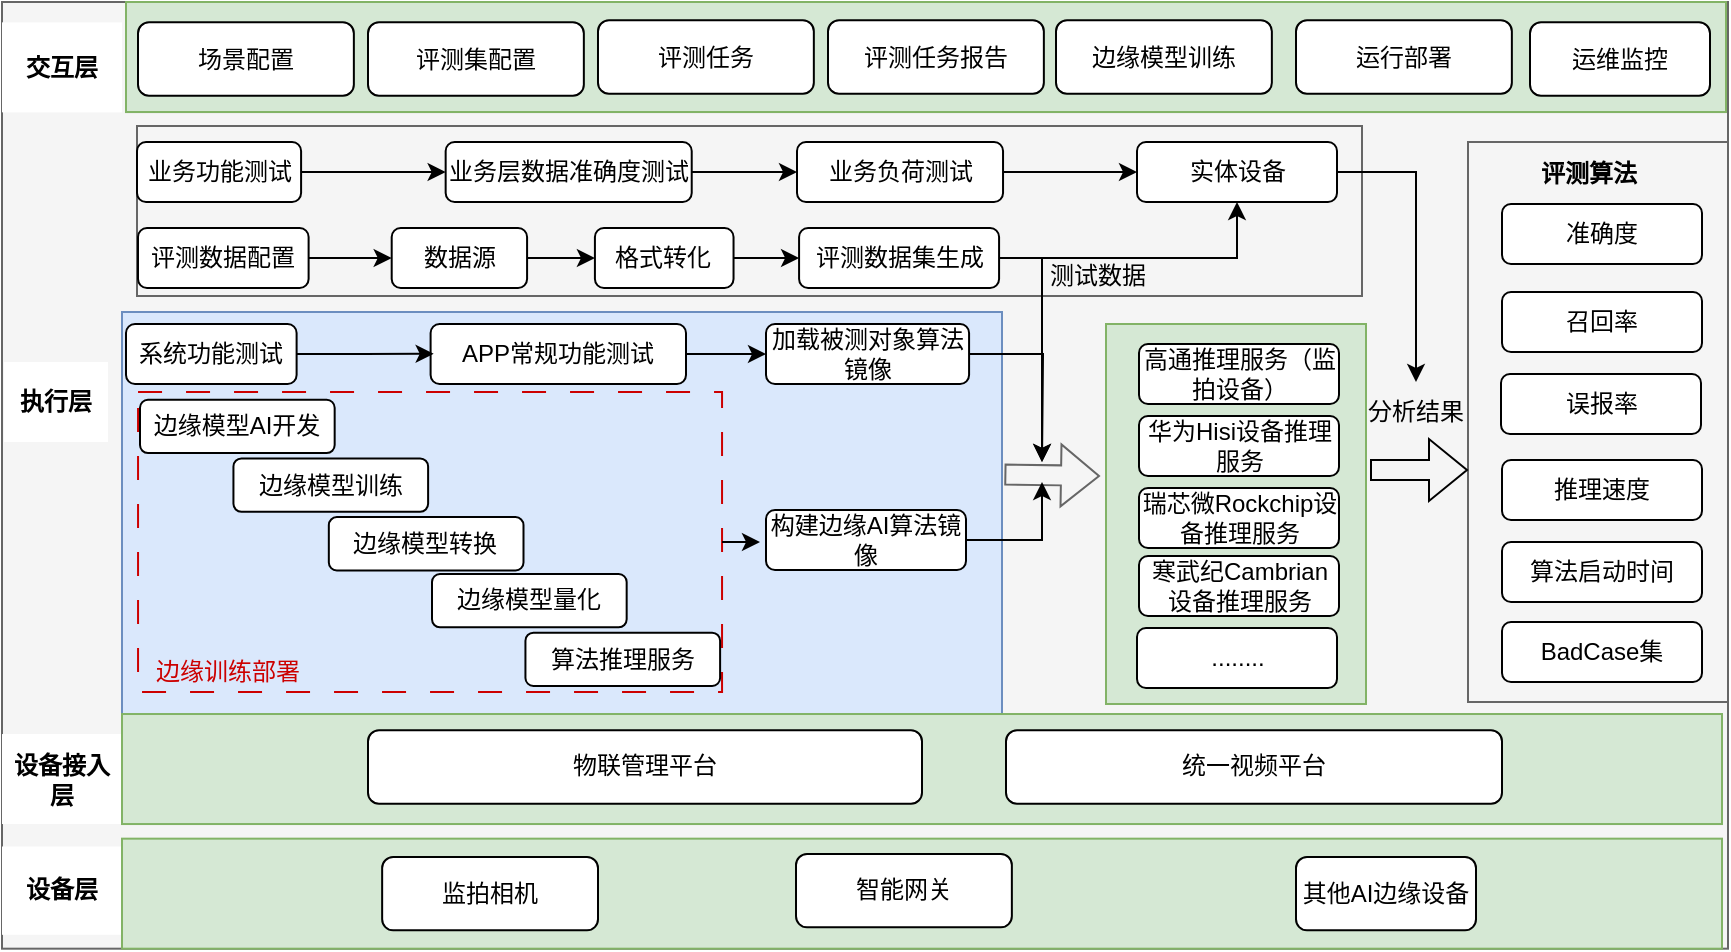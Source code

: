 <mxfile version="21.4.0" type="github">
  <diagram name="Page-1" id="TJKKrF1G9iV3WCQLsghk">
    <mxGraphModel dx="1376" dy="803" grid="1" gridSize="10" guides="1" tooltips="1" connect="1" arrows="1" fold="1" page="1" pageScale="1" pageWidth="827" pageHeight="1169" math="0" shadow="0">
      <root>
        <mxCell id="0" />
        <mxCell id="1" parent="0" />
        <mxCell id="SA38vEnxrq-FMt3wZm_c-181" value="" style="group;fillColor=#f5f5f5;fontColor=#333333;strokeColor=#666666;" parent="1" vertex="1" connectable="0">
          <mxGeometry x="120" y="100" width="863" height="473.34" as="geometry" />
        </mxCell>
        <mxCell id="SA38vEnxrq-FMt3wZm_c-187" value="" style="rounded=0;whiteSpace=wrap;html=1;fillColor=#dae8fc;strokeColor=#6c8ebf;" parent="SA38vEnxrq-FMt3wZm_c-181" vertex="1">
          <mxGeometry x="60" y="155" width="440" height="205" as="geometry" />
        </mxCell>
        <mxCell id="SA38vEnxrq-FMt3wZm_c-184" value="" style="rounded=0;whiteSpace=wrap;html=1;fillColor=#f5f5f5;strokeColor=#666666;fontColor=#333333;" parent="SA38vEnxrq-FMt3wZm_c-181" vertex="1">
          <mxGeometry x="67.5" y="62" width="612.5" height="85" as="geometry" />
        </mxCell>
        <mxCell id="SA38vEnxrq-FMt3wZm_c-8" value="" style="rounded=0;whiteSpace=wrap;html=1;fillColor=none;" parent="SA38vEnxrq-FMt3wZm_c-181" vertex="1">
          <mxGeometry x="62" y="0.01" width="800" height="55" as="geometry" />
        </mxCell>
        <mxCell id="SA38vEnxrq-FMt3wZm_c-4" value="&lt;b&gt;交互层&lt;/b&gt;" style="rounded=0;whiteSpace=wrap;html=1;strokeColor=none;" parent="SA38vEnxrq-FMt3wZm_c-181" vertex="1">
          <mxGeometry y="10.17" width="60" height="45" as="geometry" />
        </mxCell>
        <mxCell id="SA38vEnxrq-FMt3wZm_c-11" value="" style="group;fillColor=#d5e8d4;strokeColor=#82b366;container=0;" parent="SA38vEnxrq-FMt3wZm_c-181" vertex="1" connectable="0">
          <mxGeometry x="62" width="800" height="55.01" as="geometry" />
        </mxCell>
        <mxCell id="SA38vEnxrq-FMt3wZm_c-12" value="&lt;b&gt;执行层&lt;/b&gt;" style="rounded=0;whiteSpace=wrap;html=1;strokeColor=none;" parent="SA38vEnxrq-FMt3wZm_c-181" vertex="1">
          <mxGeometry x="1" y="180" width="52" height="40" as="geometry" />
        </mxCell>
        <mxCell id="SA38vEnxrq-FMt3wZm_c-3" value="场景配置" style="rounded=1;whiteSpace=wrap;html=1;" parent="SA38vEnxrq-FMt3wZm_c-181" vertex="1">
          <mxGeometry x="68.004" y="10.167" width="107.925" height="36.667" as="geometry" />
        </mxCell>
        <mxCell id="SA38vEnxrq-FMt3wZm_c-5" value="评测集配置" style="rounded=1;whiteSpace=wrap;html=1;" parent="SA38vEnxrq-FMt3wZm_c-181" vertex="1">
          <mxGeometry x="183.0" y="10.167" width="107.925" height="36.667" as="geometry" />
        </mxCell>
        <mxCell id="SA38vEnxrq-FMt3wZm_c-6" value="评测任务" style="rounded=1;whiteSpace=wrap;html=1;" parent="SA38vEnxrq-FMt3wZm_c-181" vertex="1">
          <mxGeometry x="297.996" y="9.167" width="107.925" height="36.667" as="geometry" />
        </mxCell>
        <mxCell id="SA38vEnxrq-FMt3wZm_c-7" value="评测任务报告" style="rounded=1;whiteSpace=wrap;html=1;" parent="SA38vEnxrq-FMt3wZm_c-181" vertex="1">
          <mxGeometry x="413.003" y="9.167" width="107.925" height="36.667" as="geometry" />
        </mxCell>
        <mxCell id="SA38vEnxrq-FMt3wZm_c-14" value="运行部署" style="rounded=1;whiteSpace=wrap;html=1;" parent="SA38vEnxrq-FMt3wZm_c-181" vertex="1">
          <mxGeometry x="647.003" y="9.167" width="107.925" height="36.667" as="geometry" />
        </mxCell>
        <mxCell id="SA38vEnxrq-FMt3wZm_c-13" value="边缘模型训练" style="rounded=1;whiteSpace=wrap;html=1;" parent="SA38vEnxrq-FMt3wZm_c-181" vertex="1">
          <mxGeometry x="527.003" y="9.167" width="107.925" height="36.667" as="geometry" />
        </mxCell>
        <mxCell id="SA38vEnxrq-FMt3wZm_c-57" value="运维监控" style="rounded=1;whiteSpace=wrap;html=1;" parent="SA38vEnxrq-FMt3wZm_c-181" vertex="1">
          <mxGeometry x="764" y="10.17" width="90" height="36.67" as="geometry" />
        </mxCell>
        <mxCell id="SA38vEnxrq-FMt3wZm_c-68" value="" style="group" parent="SA38vEnxrq-FMt3wZm_c-181" vertex="1" connectable="0">
          <mxGeometry x="552" y="71" width="190" height="280" as="geometry" />
        </mxCell>
        <mxCell id="SA38vEnxrq-FMt3wZm_c-21" value="" style="rounded=0;whiteSpace=wrap;html=1;fillColor=#d5e8d4;strokeColor=#82b366;" parent="SA38vEnxrq-FMt3wZm_c-68" vertex="1">
          <mxGeometry y="90" width="130" height="190" as="geometry" />
        </mxCell>
        <mxCell id="SA38vEnxrq-FMt3wZm_c-186" style="edgeStyle=orthogonalEdgeStyle;rounded=0;orthogonalLoop=1;jettySize=auto;html=1;exitX=1;exitY=0.5;exitDx=0;exitDy=0;" parent="SA38vEnxrq-FMt3wZm_c-68" source="SA38vEnxrq-FMt3wZm_c-63" target="SA38vEnxrq-FMt3wZm_c-104" edge="1">
          <mxGeometry relative="1" as="geometry" />
        </mxCell>
        <mxCell id="SA38vEnxrq-FMt3wZm_c-63" value="实体设备" style="rounded=1;whiteSpace=wrap;html=1;" parent="SA38vEnxrq-FMt3wZm_c-68" vertex="1">
          <mxGeometry x="15.5" y="-1" width="100" height="30" as="geometry" />
        </mxCell>
        <mxCell id="SA38vEnxrq-FMt3wZm_c-65" value="华为Hisi设备推理服务" style="rounded=1;whiteSpace=wrap;html=1;" parent="SA38vEnxrq-FMt3wZm_c-68" vertex="1">
          <mxGeometry x="16.5" y="136" width="100" height="30" as="geometry" />
        </mxCell>
        <mxCell id="SA38vEnxrq-FMt3wZm_c-66" value="高通推理服务（监拍设备）" style="rounded=1;whiteSpace=wrap;html=1;" parent="SA38vEnxrq-FMt3wZm_c-68" vertex="1">
          <mxGeometry x="16.5" y="100" width="100" height="30" as="geometry" />
        </mxCell>
        <mxCell id="SA38vEnxrq-FMt3wZm_c-97" value="瑞芯微Rockchip设备推理服务" style="rounded=1;whiteSpace=wrap;html=1;" parent="SA38vEnxrq-FMt3wZm_c-68" vertex="1">
          <mxGeometry x="16.5" y="172" width="100" height="30" as="geometry" />
        </mxCell>
        <mxCell id="SA38vEnxrq-FMt3wZm_c-98" value="寒武纪Cambrian设备推理服务" style="rounded=1;whiteSpace=wrap;html=1;" parent="SA38vEnxrq-FMt3wZm_c-68" vertex="1">
          <mxGeometry x="16.5" y="206" width="100" height="30" as="geometry" />
        </mxCell>
        <mxCell id="SA38vEnxrq-FMt3wZm_c-99" value="........" style="rounded=1;whiteSpace=wrap;html=1;" parent="SA38vEnxrq-FMt3wZm_c-68" vertex="1">
          <mxGeometry x="15.5" y="242" width="100" height="30" as="geometry" />
        </mxCell>
        <mxCell id="SA38vEnxrq-FMt3wZm_c-104" value="分析结果" style="text;html=1;strokeColor=none;fillColor=none;align=center;verticalAlign=middle;whiteSpace=wrap;rounded=0;" parent="SA38vEnxrq-FMt3wZm_c-68" vertex="1">
          <mxGeometry x="130" y="119" width="50" height="30" as="geometry" />
        </mxCell>
        <mxCell id="SA38vEnxrq-FMt3wZm_c-70" value="" style="group" parent="SA38vEnxrq-FMt3wZm_c-181" vertex="1" connectable="0">
          <mxGeometry x="733" y="70" width="130" height="280" as="geometry" />
        </mxCell>
        <mxCell id="SA38vEnxrq-FMt3wZm_c-71" value="" style="rounded=0;whiteSpace=wrap;html=1;fillColor=#f5f5f5;strokeColor=#666666;fontColor=#333333;" parent="SA38vEnxrq-FMt3wZm_c-70" vertex="1">
          <mxGeometry width="130" height="280" as="geometry" />
        </mxCell>
        <mxCell id="SA38vEnxrq-FMt3wZm_c-72" value="&lt;b&gt;评测算法&lt;/b&gt;" style="text;html=1;strokeColor=none;fillColor=none;align=center;verticalAlign=middle;whiteSpace=wrap;rounded=0;" parent="SA38vEnxrq-FMt3wZm_c-70" vertex="1">
          <mxGeometry x="3.5" y="1" width="113" height="30" as="geometry" />
        </mxCell>
        <mxCell id="SA38vEnxrq-FMt3wZm_c-74" value="准确度" style="rounded=1;whiteSpace=wrap;html=1;" parent="SA38vEnxrq-FMt3wZm_c-70" vertex="1">
          <mxGeometry x="17" y="31" width="100" height="30" as="geometry" />
        </mxCell>
        <mxCell id="SA38vEnxrq-FMt3wZm_c-75" value="误报率" style="rounded=1;whiteSpace=wrap;html=1;" parent="SA38vEnxrq-FMt3wZm_c-70" vertex="1">
          <mxGeometry x="16.5" y="116" width="100" height="30" as="geometry" />
        </mxCell>
        <mxCell id="SA38vEnxrq-FMt3wZm_c-76" value="召回率" style="rounded=1;whiteSpace=wrap;html=1;" parent="SA38vEnxrq-FMt3wZm_c-70" vertex="1">
          <mxGeometry x="17" y="75" width="100" height="30" as="geometry" />
        </mxCell>
        <mxCell id="SA38vEnxrq-FMt3wZm_c-101" value="推理速度" style="rounded=1;whiteSpace=wrap;html=1;" parent="SA38vEnxrq-FMt3wZm_c-70" vertex="1">
          <mxGeometry x="17" y="159" width="100" height="30" as="geometry" />
        </mxCell>
        <mxCell id="SA38vEnxrq-FMt3wZm_c-102" value="算法启动时间" style="rounded=1;whiteSpace=wrap;html=1;" parent="SA38vEnxrq-FMt3wZm_c-70" vertex="1">
          <mxGeometry x="17" y="200" width="100" height="30" as="geometry" />
        </mxCell>
        <mxCell id="SA38vEnxrq-FMt3wZm_c-103" value="BadCase集" style="rounded=1;whiteSpace=wrap;html=1;" parent="SA38vEnxrq-FMt3wZm_c-70" vertex="1">
          <mxGeometry x="17" y="240" width="100" height="30" as="geometry" />
        </mxCell>
        <mxCell id="SA38vEnxrq-FMt3wZm_c-78" value="" style="shape=flexArrow;endArrow=classic;html=1;rounded=0;" parent="SA38vEnxrq-FMt3wZm_c-181" edge="1">
          <mxGeometry width="50" height="50" relative="1" as="geometry">
            <mxPoint x="684" y="234" as="sourcePoint" />
            <mxPoint x="733" y="234" as="targetPoint" />
          </mxGeometry>
        </mxCell>
        <mxCell id="SA38vEnxrq-FMt3wZm_c-105" value="测试数据" style="text;html=1;strokeColor=none;fillColor=none;align=center;verticalAlign=middle;whiteSpace=wrap;rounded=0;rotation=0;" parent="SA38vEnxrq-FMt3wZm_c-181" vertex="1">
          <mxGeometry x="523" y="127" width="50" height="20" as="geometry" />
        </mxCell>
        <mxCell id="SA38vEnxrq-FMt3wZm_c-130" value="" style="group;fillColor=none;strokeColor=none;" parent="SA38vEnxrq-FMt3wZm_c-181" vertex="1" connectable="0">
          <mxGeometry x="69" y="190" width="292" height="160" as="geometry" />
        </mxCell>
        <mxCell id="SA38vEnxrq-FMt3wZm_c-126" value="" style="rounded=0;whiteSpace=wrap;html=1;dashed=1;dashPattern=12 12;fillColor=none;fillStyle=auto;strokeColor=#CC0000;gradientColor=#97d077;" parent="SA38vEnxrq-FMt3wZm_c-130" vertex="1">
          <mxGeometry x="-0.973" y="5" width="292" height="150" as="geometry" />
        </mxCell>
        <mxCell id="SA38vEnxrq-FMt3wZm_c-62" value="边缘模型AI开发" style="rounded=1;whiteSpace=wrap;html=1;" parent="SA38vEnxrq-FMt3wZm_c-130" vertex="1">
          <mxGeometry y="8.889" width="97.333" height="26.667" as="geometry" />
        </mxCell>
        <mxCell id="SA38vEnxrq-FMt3wZm_c-109" value="边缘模型训练" style="rounded=1;whiteSpace=wrap;html=1;" parent="SA38vEnxrq-FMt3wZm_c-130" vertex="1">
          <mxGeometry x="46.72" y="38.222" width="97.333" height="26.667" as="geometry" />
        </mxCell>
        <mxCell id="SA38vEnxrq-FMt3wZm_c-110" value="边缘模型转换" style="rounded=1;whiteSpace=wrap;html=1;" parent="SA38vEnxrq-FMt3wZm_c-130" vertex="1">
          <mxGeometry x="94.413" y="67.556" width="97.333" height="26.667" as="geometry" />
        </mxCell>
        <mxCell id="SA38vEnxrq-FMt3wZm_c-111" value="边缘模型量化" style="rounded=1;whiteSpace=wrap;html=1;" parent="SA38vEnxrq-FMt3wZm_c-130" vertex="1">
          <mxGeometry x="146" y="96" width="97.333" height="26.667" as="geometry" />
        </mxCell>
        <mxCell id="SA38vEnxrq-FMt3wZm_c-112" value="算法推理服务" style="rounded=1;whiteSpace=wrap;html=1;" parent="SA38vEnxrq-FMt3wZm_c-130" vertex="1">
          <mxGeometry x="192.72" y="125.333" width="97.333" height="26.667" as="geometry" />
        </mxCell>
        <mxCell id="SA38vEnxrq-FMt3wZm_c-182" value="&lt;font color=&quot;#cc0000&quot;&gt;边缘训练部署&lt;/font&gt;" style="text;html=1;strokeColor=none;fillColor=none;align=center;verticalAlign=middle;whiteSpace=wrap;rounded=0;" parent="SA38vEnxrq-FMt3wZm_c-130" vertex="1">
          <mxGeometry x="-0.973" y="135.879" width="90.361" height="19.119" as="geometry" />
        </mxCell>
        <mxCell id="SA38vEnxrq-FMt3wZm_c-140" value="构建边缘AI算法镜像" style="rounded=1;whiteSpace=wrap;html=1;" parent="SA38vEnxrq-FMt3wZm_c-181" vertex="1">
          <mxGeometry x="382" y="254" width="100" height="30" as="geometry" />
        </mxCell>
        <mxCell id="SA38vEnxrq-FMt3wZm_c-142" value="" style="group" parent="SA38vEnxrq-FMt3wZm_c-181" vertex="1" connectable="0">
          <mxGeometry x="62" y="160" width="421.54" height="31" as="geometry" />
        </mxCell>
        <mxCell id="SA38vEnxrq-FMt3wZm_c-61" value="系统功能测试" style="rounded=1;whiteSpace=wrap;html=1;" parent="SA38vEnxrq-FMt3wZm_c-142" vertex="1">
          <mxGeometry y="1" width="85.307" height="30" as="geometry" />
        </mxCell>
        <mxCell id="SA38vEnxrq-FMt3wZm_c-147" style="edgeStyle=orthogonalEdgeStyle;rounded=0;orthogonalLoop=1;jettySize=auto;html=1;exitX=1;exitY=0.5;exitDx=0;exitDy=0;entryX=0;entryY=0.5;entryDx=0;entryDy=0;" parent="SA38vEnxrq-FMt3wZm_c-142" source="SA38vEnxrq-FMt3wZm_c-136" target="SA38vEnxrq-FMt3wZm_c-138" edge="1">
          <mxGeometry relative="1" as="geometry" />
        </mxCell>
        <mxCell id="SA38vEnxrq-FMt3wZm_c-136" value="APP常规功能测试" style="rounded=1;whiteSpace=wrap;html=1;" parent="SA38vEnxrq-FMt3wZm_c-142" vertex="1">
          <mxGeometry x="152.3" y="1" width="127.7" height="30" as="geometry" />
        </mxCell>
        <mxCell id="SA38vEnxrq-FMt3wZm_c-137" style="edgeStyle=orthogonalEdgeStyle;rounded=0;orthogonalLoop=1;jettySize=auto;html=1;exitX=1;exitY=0.5;exitDx=0;exitDy=0;entryX=0.012;entryY=0.496;entryDx=0;entryDy=0;entryPerimeter=0;" parent="SA38vEnxrq-FMt3wZm_c-142" source="SA38vEnxrq-FMt3wZm_c-61" target="SA38vEnxrq-FMt3wZm_c-136" edge="1">
          <mxGeometry relative="1" as="geometry" />
        </mxCell>
        <mxCell id="SA38vEnxrq-FMt3wZm_c-138" value="加载被测对象算法镜像" style="rounded=1;whiteSpace=wrap;html=1;" parent="SA38vEnxrq-FMt3wZm_c-142" vertex="1">
          <mxGeometry x="320" y="1" width="101.54" height="30" as="geometry" />
        </mxCell>
        <mxCell id="SA38vEnxrq-FMt3wZm_c-157" value="" style="shape=flexArrow;endArrow=classic;html=1;rounded=0;exitX=0.044;exitY=0.975;exitDx=0;exitDy=0;exitPerimeter=0;fillColor=#f5f5f5;strokeColor=#666666;" parent="SA38vEnxrq-FMt3wZm_c-181" edge="1">
          <mxGeometry width="50" height="50" relative="1" as="geometry">
            <mxPoint x="501.2" y="236.24" as="sourcePoint" />
            <mxPoint x="549" y="236.99" as="targetPoint" />
          </mxGeometry>
        </mxCell>
        <mxCell id="SA38vEnxrq-FMt3wZm_c-159" value="&lt;b&gt;设备层&lt;/b&gt;" style="rounded=0;whiteSpace=wrap;html=1;strokeColor=none;" parent="SA38vEnxrq-FMt3wZm_c-181" vertex="1">
          <mxGeometry y="422.24" width="60" height="44.17" as="geometry" />
        </mxCell>
        <mxCell id="SA38vEnxrq-FMt3wZm_c-160" value="" style="group;fillColor=#d5e8d4;strokeColor=#82b366;container=0;" parent="SA38vEnxrq-FMt3wZm_c-181" vertex="1" connectable="0">
          <mxGeometry x="60" y="418.33" width="800" height="55.01" as="geometry" />
        </mxCell>
        <mxCell id="SA38vEnxrq-FMt3wZm_c-165" value="智能网关" style="rounded=1;whiteSpace=wrap;html=1;" parent="SA38vEnxrq-FMt3wZm_c-181" vertex="1">
          <mxGeometry x="397.003" y="425.997" width="107.925" height="36.667" as="geometry" />
        </mxCell>
        <mxCell id="SA38vEnxrq-FMt3wZm_c-166" value="监拍相机" style="rounded=1;whiteSpace=wrap;html=1;" parent="SA38vEnxrq-FMt3wZm_c-181" vertex="1">
          <mxGeometry x="190.073" y="427.507" width="107.925" height="36.667" as="geometry" />
        </mxCell>
        <mxCell id="SA38vEnxrq-FMt3wZm_c-169" value="&lt;b&gt;设备接入层&lt;/b&gt;" style="rounded=0;whiteSpace=wrap;html=1;strokeColor=none;" parent="SA38vEnxrq-FMt3wZm_c-181" vertex="1">
          <mxGeometry y="366.02" width="60" height="45" as="geometry" />
        </mxCell>
        <mxCell id="SA38vEnxrq-FMt3wZm_c-170" value="" style="group;fillColor=#d5e8d4;strokeColor=#82b366;container=0;" parent="SA38vEnxrq-FMt3wZm_c-181" vertex="1" connectable="0">
          <mxGeometry x="60" y="356.01" width="800" height="55.01" as="geometry" />
        </mxCell>
        <mxCell id="SA38vEnxrq-FMt3wZm_c-174" value="物联管理平台" style="rounded=1;whiteSpace=wrap;html=1;" parent="SA38vEnxrq-FMt3wZm_c-181" vertex="1">
          <mxGeometry x="183" y="364.16" width="277" height="36.67" as="geometry" />
        </mxCell>
        <mxCell id="SA38vEnxrq-FMt3wZm_c-177" value="统一视频平台" style="rounded=1;whiteSpace=wrap;html=1;" parent="SA38vEnxrq-FMt3wZm_c-181" vertex="1">
          <mxGeometry x="502" y="364.16" width="248" height="36.67" as="geometry" />
        </mxCell>
        <mxCell id="SA38vEnxrq-FMt3wZm_c-180" value="其他AI边缘设备" style="rounded=1;whiteSpace=wrap;html=1;" parent="SA38vEnxrq-FMt3wZm_c-181" vertex="1">
          <mxGeometry x="647" y="427.503" width="90" height="36.67" as="geometry" />
        </mxCell>
        <mxCell id="SA38vEnxrq-FMt3wZm_c-143" value="" style="group" parent="SA38vEnxrq-FMt3wZm_c-181" vertex="1" connectable="0">
          <mxGeometry x="67.5" y="73" width="420" height="30" as="geometry" />
        </mxCell>
        <mxCell id="SA38vEnxrq-FMt3wZm_c-58" value="业务功能测试" style="rounded=1;whiteSpace=wrap;html=1;" parent="SA38vEnxrq-FMt3wZm_c-143" vertex="1">
          <mxGeometry y="-3" width="82.047" height="30" as="geometry" />
        </mxCell>
        <mxCell id="SA38vEnxrq-FMt3wZm_c-146" style="edgeStyle=orthogonalEdgeStyle;rounded=0;orthogonalLoop=1;jettySize=auto;html=1;exitX=1;exitY=0.5;exitDx=0;exitDy=0;entryX=0;entryY=0.5;entryDx=0;entryDy=0;" parent="SA38vEnxrq-FMt3wZm_c-143" source="SA38vEnxrq-FMt3wZm_c-131" target="SA38vEnxrq-FMt3wZm_c-132" edge="1">
          <mxGeometry relative="1" as="geometry" />
        </mxCell>
        <mxCell id="SA38vEnxrq-FMt3wZm_c-131" value="业务层数据准确度测试" style="rounded=1;whiteSpace=wrap;html=1;" parent="SA38vEnxrq-FMt3wZm_c-143" vertex="1">
          <mxGeometry x="154.33" y="-3" width="123.028" height="30" as="geometry" />
        </mxCell>
        <mxCell id="SA38vEnxrq-FMt3wZm_c-133" style="edgeStyle=orthogonalEdgeStyle;rounded=0;orthogonalLoop=1;jettySize=auto;html=1;exitX=1;exitY=0.5;exitDx=0;exitDy=0;entryX=0;entryY=0.5;entryDx=0;entryDy=0;" parent="SA38vEnxrq-FMt3wZm_c-143" source="SA38vEnxrq-FMt3wZm_c-58" target="SA38vEnxrq-FMt3wZm_c-131" edge="1">
          <mxGeometry relative="1" as="geometry" />
        </mxCell>
        <mxCell id="SA38vEnxrq-FMt3wZm_c-132" value="业务负荷测试" style="rounded=1;whiteSpace=wrap;html=1;" parent="SA38vEnxrq-FMt3wZm_c-143" vertex="1">
          <mxGeometry x="330.001" y="-3" width="103.019" height="30" as="geometry" />
        </mxCell>
        <mxCell id="SA38vEnxrq-FMt3wZm_c-183" style="edgeStyle=orthogonalEdgeStyle;rounded=0;orthogonalLoop=1;jettySize=auto;html=1;exitX=1;exitY=0.5;exitDx=0;exitDy=0;entryX=0;entryY=0.5;entryDx=0;entryDy=0;" parent="SA38vEnxrq-FMt3wZm_c-181" source="SA38vEnxrq-FMt3wZm_c-132" target="SA38vEnxrq-FMt3wZm_c-63" edge="1">
          <mxGeometry relative="1" as="geometry" />
        </mxCell>
        <mxCell id="SA38vEnxrq-FMt3wZm_c-155" value="" style="group" parent="SA38vEnxrq-FMt3wZm_c-181" vertex="1" connectable="0">
          <mxGeometry x="68" y="113" width="421.54" height="30" as="geometry" />
        </mxCell>
        <mxCell id="SA38vEnxrq-FMt3wZm_c-148" value="评测数据配置" style="rounded=1;whiteSpace=wrap;html=1;" parent="SA38vEnxrq-FMt3wZm_c-155" vertex="1">
          <mxGeometry width="85.307" height="30" as="geometry" />
        </mxCell>
        <mxCell id="SA38vEnxrq-FMt3wZm_c-149" value="数据源" style="rounded=1;whiteSpace=wrap;html=1;" parent="SA38vEnxrq-FMt3wZm_c-155" vertex="1">
          <mxGeometry x="126.85" width="67.69" height="30" as="geometry" />
        </mxCell>
        <mxCell id="SA38vEnxrq-FMt3wZm_c-150" style="edgeStyle=orthogonalEdgeStyle;rounded=0;orthogonalLoop=1;jettySize=auto;html=1;exitX=1;exitY=0.5;exitDx=0;exitDy=0;entryX=0;entryY=0.5;entryDx=0;entryDy=0;" parent="SA38vEnxrq-FMt3wZm_c-155" source="SA38vEnxrq-FMt3wZm_c-148" target="SA38vEnxrq-FMt3wZm_c-149" edge="1">
          <mxGeometry relative="1" as="geometry" />
        </mxCell>
        <mxCell id="SA38vEnxrq-FMt3wZm_c-151" value="格式转化" style="rounded=1;whiteSpace=wrap;html=1;" parent="SA38vEnxrq-FMt3wZm_c-155" vertex="1">
          <mxGeometry x="228.46" width="69.31" height="30" as="geometry" />
        </mxCell>
        <mxCell id="SA38vEnxrq-FMt3wZm_c-152" style="edgeStyle=orthogonalEdgeStyle;rounded=0;orthogonalLoop=1;jettySize=auto;html=1;exitX=1;exitY=0.5;exitDx=0;exitDy=0;entryX=0;entryY=0.5;entryDx=0;entryDy=0;" parent="SA38vEnxrq-FMt3wZm_c-155" source="SA38vEnxrq-FMt3wZm_c-149" target="SA38vEnxrq-FMt3wZm_c-151" edge="1">
          <mxGeometry relative="1" as="geometry" />
        </mxCell>
        <mxCell id="SA38vEnxrq-FMt3wZm_c-153" value="评测数据集生成" style="rounded=1;whiteSpace=wrap;html=1;" parent="SA38vEnxrq-FMt3wZm_c-155" vertex="1">
          <mxGeometry x="330.54" width="100" height="30" as="geometry" />
        </mxCell>
        <mxCell id="SA38vEnxrq-FMt3wZm_c-154" style="edgeStyle=orthogonalEdgeStyle;rounded=0;orthogonalLoop=1;jettySize=auto;html=1;exitX=1;exitY=0.5;exitDx=0;exitDy=0;" parent="SA38vEnxrq-FMt3wZm_c-155" source="SA38vEnxrq-FMt3wZm_c-151" target="SA38vEnxrq-FMt3wZm_c-153" edge="1">
          <mxGeometry relative="1" as="geometry" />
        </mxCell>
        <mxCell id="SA38vEnxrq-FMt3wZm_c-185" style="edgeStyle=orthogonalEdgeStyle;rounded=0;orthogonalLoop=1;jettySize=auto;html=1;exitX=1;exitY=0.5;exitDx=0;exitDy=0;entryX=0.5;entryY=1;entryDx=0;entryDy=0;" parent="SA38vEnxrq-FMt3wZm_c-181" source="SA38vEnxrq-FMt3wZm_c-153" target="SA38vEnxrq-FMt3wZm_c-63" edge="1">
          <mxGeometry relative="1" as="geometry" />
        </mxCell>
        <mxCell id="SA38vEnxrq-FMt3wZm_c-191" style="edgeStyle=orthogonalEdgeStyle;rounded=0;orthogonalLoop=1;jettySize=auto;html=1;exitX=1;exitY=0.5;exitDx=0;exitDy=0;entryX=-0.03;entryY=0.53;entryDx=0;entryDy=0;entryPerimeter=0;" parent="SA38vEnxrq-FMt3wZm_c-181" source="SA38vEnxrq-FMt3wZm_c-126" target="SA38vEnxrq-FMt3wZm_c-140" edge="1">
          <mxGeometry relative="1" as="geometry" />
        </mxCell>
        <mxCell id="SA38vEnxrq-FMt3wZm_c-195" style="edgeStyle=orthogonalEdgeStyle;rounded=0;orthogonalLoop=1;jettySize=auto;html=1;exitX=1;exitY=0.5;exitDx=0;exitDy=0;jumpStyle=arc;" parent="1" source="SA38vEnxrq-FMt3wZm_c-138" edge="1">
          <mxGeometry relative="1" as="geometry">
            <mxPoint x="640" y="330" as="targetPoint" />
          </mxGeometry>
        </mxCell>
        <mxCell id="SA38vEnxrq-FMt3wZm_c-200" style="edgeStyle=orthogonalEdgeStyle;rounded=0;orthogonalLoop=1;jettySize=auto;html=1;exitX=1;exitY=0.5;exitDx=0;exitDy=0;" parent="1" source="SA38vEnxrq-FMt3wZm_c-140" edge="1">
          <mxGeometry relative="1" as="geometry">
            <mxPoint x="640" y="340" as="targetPoint" />
            <Array as="points">
              <mxPoint x="640" y="369" />
              <mxPoint x="640" y="340" />
            </Array>
          </mxGeometry>
        </mxCell>
        <mxCell id="SA38vEnxrq-FMt3wZm_c-202" style="edgeStyle=orthogonalEdgeStyle;rounded=0;orthogonalLoop=1;jettySize=auto;html=1;exitX=1;exitY=0.5;exitDx=0;exitDy=0;" parent="1" source="SA38vEnxrq-FMt3wZm_c-153" edge="1">
          <mxGeometry relative="1" as="geometry">
            <mxPoint x="640" y="330" as="targetPoint" />
            <Array as="points">
              <mxPoint x="640" y="228" />
              <mxPoint x="640" y="330" />
            </Array>
          </mxGeometry>
        </mxCell>
      </root>
    </mxGraphModel>
  </diagram>
</mxfile>
